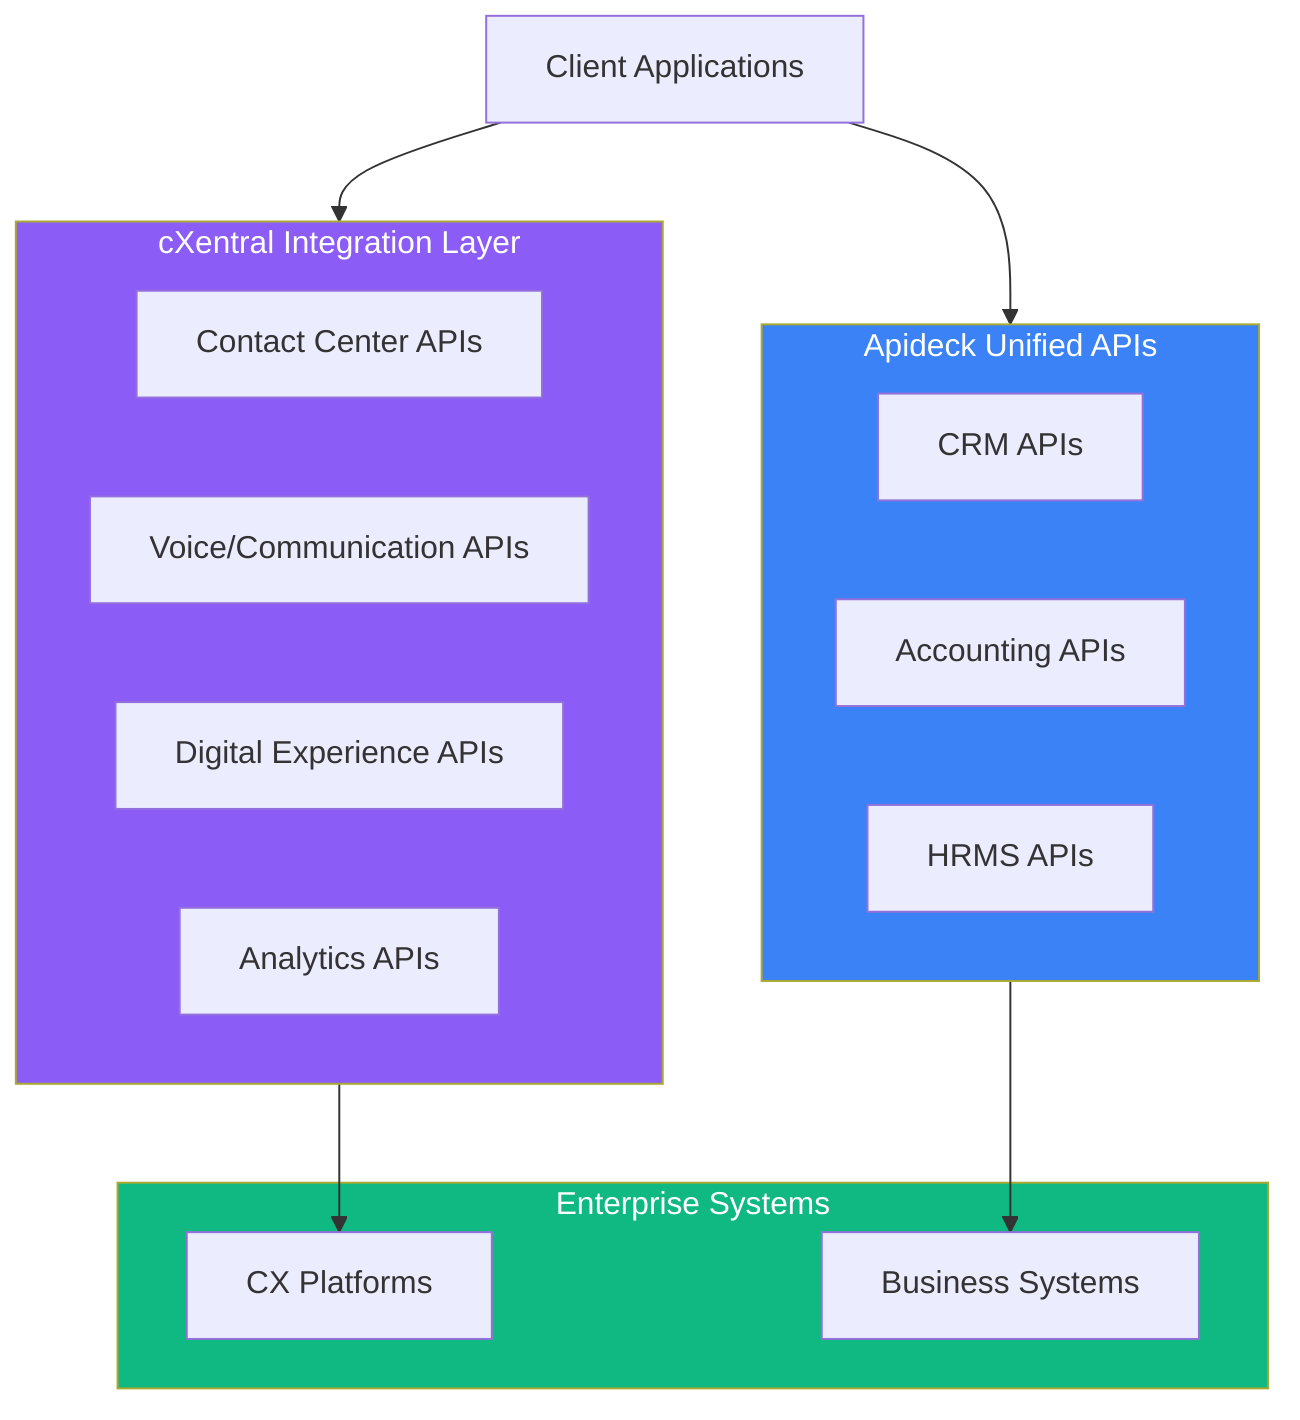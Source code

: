 flowchart TB
    subgraph CX["cXentral Integration Layer"]
        CCaaS[Contact Center APIs]
        Voice[Voice/Communication APIs]
        DXP[Digital Experience APIs]
        Analytics[Analytics APIs]
    end

    subgraph Apideck["Apideck Unified APIs"]
        CRM[CRM APIs]
        ACC[Accounting APIs]
        HR[HRMS APIs]
    end

    subgraph Platforms["Enterprise Systems"]
        CXSP[CX Platforms]
        BizSys[Business Systems]
    end

    Client[Client Applications] --> CX
    Client --> Apideck
    
    CX --> CXSP
    Apideck --> BizSys

    style CX fill:#8b5cf6,color:#fff
    style Apideck fill:#3b82f6,color:#fff
    style Platforms fill:#10b981,color:#fff